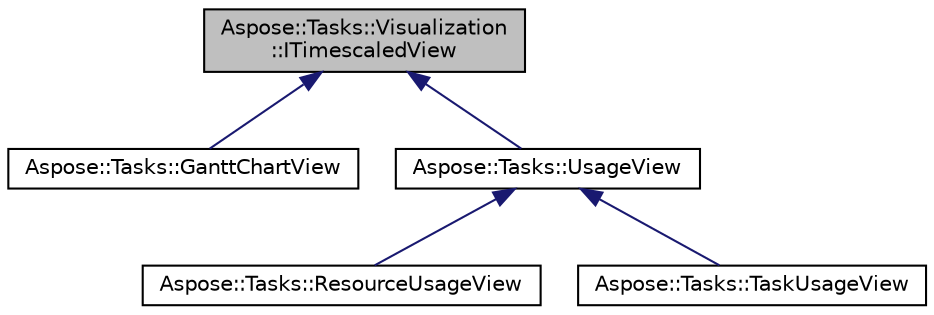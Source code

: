 digraph "Aspose::Tasks::Visualization::ITimescaledView"
{
 // LATEX_PDF_SIZE
  edge [fontname="Helvetica",fontsize="10",labelfontname="Helvetica",labelfontsize="10"];
  node [fontname="Helvetica",fontsize="10",shape=record];
  Node1 [label="Aspose::Tasks::Visualization\l::ITimescaledView",height=0.2,width=0.4,color="black", fillcolor="grey75", style="filled", fontcolor="black",tooltip=" "];
  Node1 -> Node2 [dir="back",color="midnightblue",fontsize="10",style="solid",fontname="Helvetica"];
  Node2 [label="Aspose::Tasks::GanttChartView",height=0.2,width=0.4,color="black", fillcolor="white", style="filled",URL="$class_aspose_1_1_tasks_1_1_gantt_chart_view.html",tooltip="Represents a GanttChart view."];
  Node1 -> Node3 [dir="back",color="midnightblue",fontsize="10",style="solid",fontname="Helvetica"];
  Node3 [label="Aspose::Tasks::UsageView",height=0.2,width=0.4,color="black", fillcolor="white", style="filled",URL="$class_aspose_1_1_tasks_1_1_usage_view.html",tooltip="Represent a usage view in a project."];
  Node3 -> Node4 [dir="back",color="midnightblue",fontsize="10",style="solid",fontname="Helvetica"];
  Node4 [label="Aspose::Tasks::ResourceUsageView",height=0.2,width=0.4,color="black", fillcolor="white", style="filled",URL="$class_aspose_1_1_tasks_1_1_resource_usage_view.html",tooltip="Represents resource usage view in a project."];
  Node3 -> Node5 [dir="back",color="midnightblue",fontsize="10",style="solid",fontname="Helvetica"];
  Node5 [label="Aspose::Tasks::TaskUsageView",height=0.2,width=0.4,color="black", fillcolor="white", style="filled",URL="$class_aspose_1_1_tasks_1_1_task_usage_view.html",tooltip="Represents task usage view in a project."];
}
